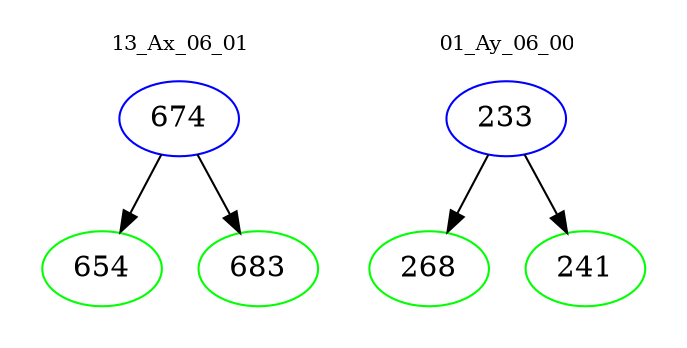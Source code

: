 digraph{
subgraph cluster_0 {
color = white
label = "13_Ax_06_01";
fontsize=10;
T0_674 [label="674", color="blue"]
T0_674 -> T0_654 [color="black"]
T0_654 [label="654", color="green"]
T0_674 -> T0_683 [color="black"]
T0_683 [label="683", color="green"]
}
subgraph cluster_1 {
color = white
label = "01_Ay_06_00";
fontsize=10;
T1_233 [label="233", color="blue"]
T1_233 -> T1_268 [color="black"]
T1_268 [label="268", color="green"]
T1_233 -> T1_241 [color="black"]
T1_241 [label="241", color="green"]
}
}
